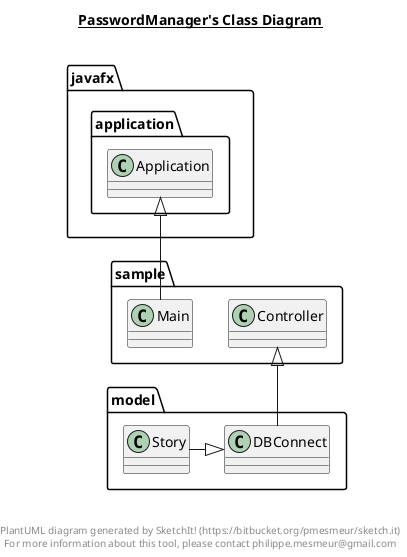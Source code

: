 @startuml

title __PasswordManager's Class Diagram__\n

  namespace model {
    class model.DBConnect {
    }
  }


  namespace model {
    class model.Story {
    }
  }

  namespace sample {
    class sample.Controller {
    }
  }


  namespace sample {
    class sample.Main {
    }
  }


  model.Story -right-|> model.DBConnect
  model.DBConnect -up-|> sample.Controller
  sample.Main -up-|> javafx.application.Application


right footer


PlantUML diagram generated by SketchIt! (https://bitbucket.org/pmesmeur/sketch.it)
For more information about this tool, please contact philippe.mesmeur@gmail.com
endfooter

@enduml